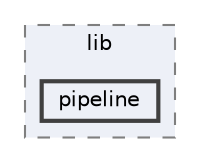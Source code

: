 digraph "pkiclassroomrescheduler/src/main/frontend/node_modules/websocket-extensions/lib/pipeline"
{
 // LATEX_PDF_SIZE
  bgcolor="transparent";
  edge [fontname=Helvetica,fontsize=10,labelfontname=Helvetica,labelfontsize=10];
  node [fontname=Helvetica,fontsize=10,shape=box,height=0.2,width=0.4];
  compound=true
  subgraph clusterdir_87209664e9915455d4f937c9d11dbdf2 {
    graph [ bgcolor="#edf0f7", pencolor="grey50", label="lib", fontname=Helvetica,fontsize=10 style="filled,dashed", URL="dir_87209664e9915455d4f937c9d11dbdf2.html",tooltip=""]
  dir_eda4bae519b171875667068ffd10bf2f [label="pipeline", fillcolor="#edf0f7", color="grey25", style="filled,bold", URL="dir_eda4bae519b171875667068ffd10bf2f.html",tooltip=""];
  }
}
